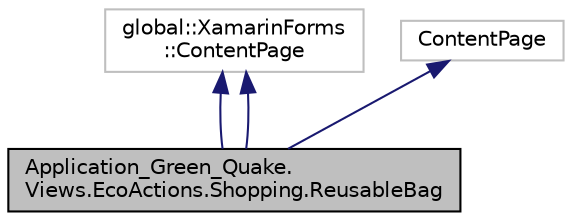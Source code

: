 digraph "Application_Green_Quake.Views.EcoActions.Shopping.ReusableBag"
{
 // LATEX_PDF_SIZE
  edge [fontname="Helvetica",fontsize="10",labelfontname="Helvetica",labelfontsize="10"];
  node [fontname="Helvetica",fontsize="10",shape=record];
  Node1 [label="Application_Green_Quake.\lViews.EcoActions.Shopping.ReusableBag",height=0.2,width=0.4,color="black", fillcolor="grey75", style="filled", fontcolor="black",tooltip=" "];
  Node2 -> Node1 [dir="back",color="midnightblue",fontsize="10",style="solid",fontname="Helvetica"];
  Node2 [label="global::XamarinForms\l::ContentPage",height=0.2,width=0.4,color="grey75", fillcolor="white", style="filled",tooltip=" "];
  Node2 -> Node1 [dir="back",color="midnightblue",fontsize="10",style="solid",fontname="Helvetica"];
  Node3 -> Node1 [dir="back",color="midnightblue",fontsize="10",style="solid",fontname="Helvetica"];
  Node3 [label="ContentPage",height=0.2,width=0.4,color="grey75", fillcolor="white", style="filled",tooltip=" "];
}
